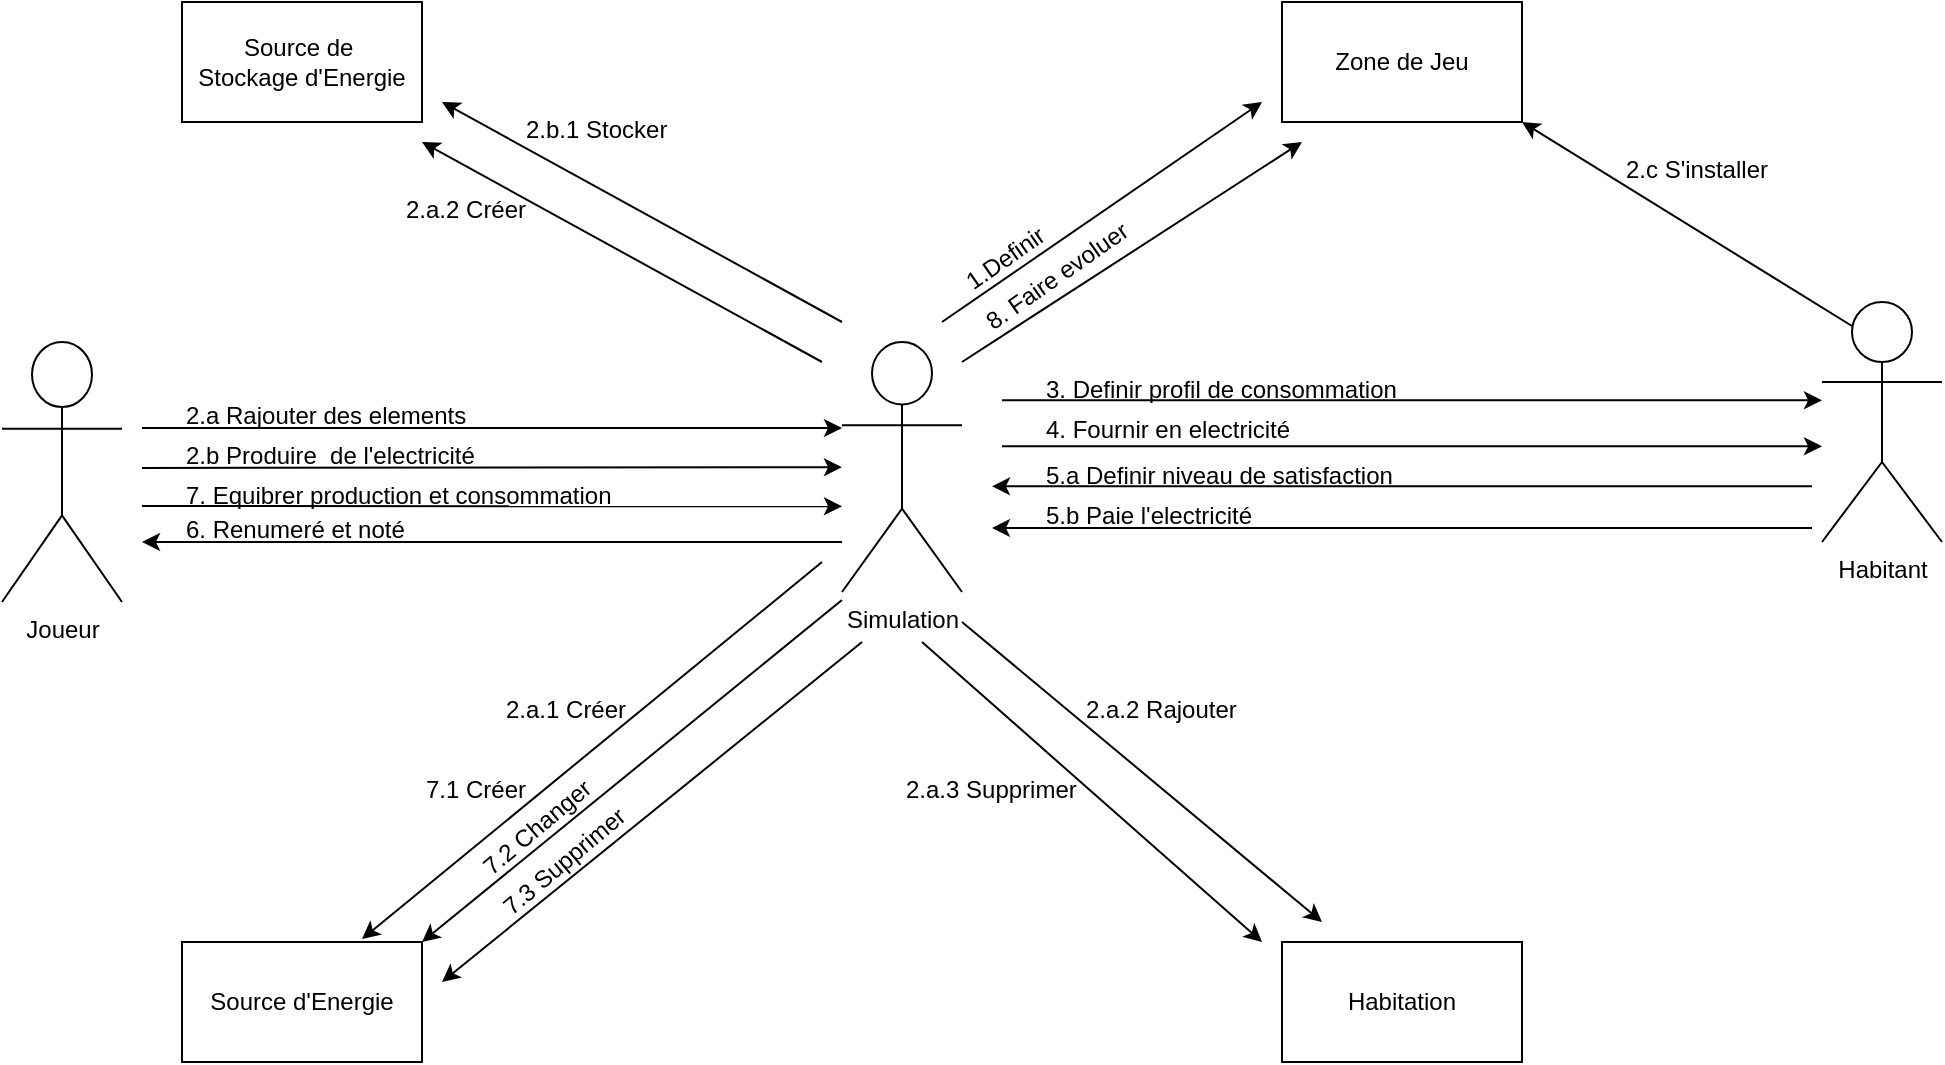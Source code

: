 <mxfile version="15.8.7" type="device"><diagram id="p8Zp1Tbf7m87xsti_sQ7" name="Page-1"><mxGraphModel dx="1703" dy="865" grid="1" gridSize="10" guides="1" tooltips="1" connect="1" arrows="1" fold="1" page="1" pageScale="1" pageWidth="1169" pageHeight="827" math="0" shadow="0"><root><mxCell id="0"/><mxCell id="1" parent="0"/><mxCell id="fZ5_dLMRZTtECib4AGWI-1" value="Simulation" style="shape=umlActor;verticalLabelPosition=bottom;verticalAlign=top;html=1;" vertex="1" parent="1"><mxGeometry x="510" y="320" width="60" height="125" as="geometry"/></mxCell><mxCell id="fZ5_dLMRZTtECib4AGWI-6" value="Joueur" style="shape=umlActor;verticalLabelPosition=bottom;verticalAlign=top;html=1;" vertex="1" parent="1"><mxGeometry x="90" y="320" width="60" height="130" as="geometry"/></mxCell><mxCell id="fZ5_dLMRZTtECib4AGWI-8" value="Source de&amp;nbsp;&lt;br&gt;Stockage&amp;nbsp;d'Energie" style="whiteSpace=wrap;html=1;" vertex="1" parent="1"><mxGeometry x="180" y="150" width="120" height="60" as="geometry"/></mxCell><mxCell id="qQ7A1sqCSXBWcDOGEIR6-1" value="Zone de Jeu" style="whiteSpace=wrap;html=1;" vertex="1" parent="1"><mxGeometry x="730" y="150" width="120" height="60" as="geometry"/></mxCell><mxCell id="qQ7A1sqCSXBWcDOGEIR6-2" value="Habitant" style="shape=umlActor;verticalLabelPosition=bottom;verticalAlign=top;html=1;" vertex="1" parent="1"><mxGeometry x="1000" y="300" width="60" height="120" as="geometry"/></mxCell><mxCell id="qQ7A1sqCSXBWcDOGEIR6-3" value="Source d'Energie" style="whiteSpace=wrap;html=1;" vertex="1" parent="1"><mxGeometry x="180" y="620" width="120" height="60" as="geometry"/></mxCell><mxCell id="qQ7A1sqCSXBWcDOGEIR6-4" value="Habitation" style="whiteSpace=wrap;html=1;" vertex="1" parent="1"><mxGeometry x="730" y="620" width="120" height="60" as="geometry"/></mxCell><mxCell id="qQ7A1sqCSXBWcDOGEIR6-5" value="" style="endArrow=classic;html=1;rounded=0;" edge="1" parent="1"><mxGeometry width="50" height="50" relative="1" as="geometry"><mxPoint x="560" y="310" as="sourcePoint"/><mxPoint x="720" y="200" as="targetPoint"/></mxGeometry></mxCell><mxCell id="qQ7A1sqCSXBWcDOGEIR6-6" value="&lt;font style=&quot;font-weight: normal ; font-size: 12px&quot;&gt;1.Definir&lt;/font&gt;" style="text;strokeColor=none;fillColor=none;html=1;fontSize=24;fontStyle=1;verticalAlign=middle;align=left;rotation=-35;" vertex="1" parent="1"><mxGeometry x="560" y="250" width="100" height="20" as="geometry"/></mxCell><mxCell id="qQ7A1sqCSXBWcDOGEIR6-7" value="" style="endArrow=classic;html=1;rounded=0;" edge="1" parent="1"><mxGeometry width="50" height="50" relative="1" as="geometry"><mxPoint x="160" y="363" as="sourcePoint"/><mxPoint x="510" y="363" as="targetPoint"/></mxGeometry></mxCell><mxCell id="qQ7A1sqCSXBWcDOGEIR6-8" value="&lt;font style=&quot;font-weight: normal ; font-size: 12px&quot;&gt;2.a Rajouter des elements&lt;/font&gt;" style="text;strokeColor=none;fillColor=none;html=1;fontSize=24;fontStyle=1;verticalAlign=middle;align=left;rotation=0;" vertex="1" parent="1"><mxGeometry x="180" y="343" width="100" height="20" as="geometry"/></mxCell><mxCell id="qQ7A1sqCSXBWcDOGEIR6-9" value="" style="endArrow=classic;html=1;rounded=0;" edge="1" parent="1"><mxGeometry width="50" height="50" relative="1" as="geometry"><mxPoint x="500" y="330" as="sourcePoint"/><mxPoint x="300" y="220" as="targetPoint"/></mxGeometry></mxCell><mxCell id="qQ7A1sqCSXBWcDOGEIR6-10" value="&lt;font style=&quot;font-weight: normal ; font-size: 12px&quot;&gt;2.a.2 Créer&lt;/font&gt;" style="text;strokeColor=none;fillColor=none;html=1;fontSize=24;fontStyle=1;verticalAlign=middle;align=left;rotation=0;" vertex="1" parent="1"><mxGeometry x="290" y="240" width="70" height="20" as="geometry"/></mxCell><mxCell id="qQ7A1sqCSXBWcDOGEIR6-11" value="" style="endArrow=classic;html=1;rounded=0;" edge="1" parent="1"><mxGeometry width="50" height="50" relative="1" as="geometry"><mxPoint x="500" y="430" as="sourcePoint"/><mxPoint x="270" y="618.5" as="targetPoint"/></mxGeometry></mxCell><mxCell id="qQ7A1sqCSXBWcDOGEIR6-12" value="&lt;font style=&quot;font-weight: normal ; font-size: 12px&quot;&gt;2.a.1 Créer&lt;/font&gt;" style="text;strokeColor=none;fillColor=none;html=1;fontSize=24;fontStyle=1;verticalAlign=middle;align=left;rotation=0;" vertex="1" parent="1"><mxGeometry x="340" y="490" width="70" height="20" as="geometry"/></mxCell><mxCell id="qQ7A1sqCSXBWcDOGEIR6-13" value="" style="endArrow=classic;html=1;rounded=0;" edge="1" parent="1"><mxGeometry width="50" height="50" relative="1" as="geometry"><mxPoint x="160" y="383" as="sourcePoint"/><mxPoint x="510" y="382.58" as="targetPoint"/></mxGeometry></mxCell><mxCell id="qQ7A1sqCSXBWcDOGEIR6-14" value="&lt;font style=&quot;font-weight: normal ; font-size: 12px&quot;&gt;2.b Produire&amp;nbsp; de l'electricité&lt;/font&gt;" style="text;strokeColor=none;fillColor=none;html=1;fontSize=24;fontStyle=1;verticalAlign=middle;align=left;rotation=0;" vertex="1" parent="1"><mxGeometry x="180" y="363" width="100" height="20" as="geometry"/></mxCell><mxCell id="qQ7A1sqCSXBWcDOGEIR6-15" value="&lt;font style=&quot;font-weight: normal ; font-size: 12px&quot;&gt;2.b.1 Stocker&amp;nbsp;&lt;/font&gt;" style="text;strokeColor=none;fillColor=none;html=1;fontSize=24;fontStyle=1;verticalAlign=middle;align=left;rotation=0;" vertex="1" parent="1"><mxGeometry x="350" y="200" width="70" height="20" as="geometry"/></mxCell><mxCell id="qQ7A1sqCSXBWcDOGEIR6-16" value="" style="endArrow=classic;html=1;rounded=0;" edge="1" parent="1"><mxGeometry width="50" height="50" relative="1" as="geometry"><mxPoint x="510" y="310" as="sourcePoint"/><mxPoint x="310" y="200" as="targetPoint"/></mxGeometry></mxCell><mxCell id="qQ7A1sqCSXBWcDOGEIR6-20" value="" style="endArrow=classic;html=1;rounded=0;entryX=1;entryY=1;entryDx=0;entryDy=0;exitX=0.25;exitY=0.1;exitDx=0;exitDy=0;exitPerimeter=0;" edge="1" parent="1" source="qQ7A1sqCSXBWcDOGEIR6-2" target="qQ7A1sqCSXBWcDOGEIR6-1"><mxGeometry width="50" height="50" relative="1" as="geometry"><mxPoint x="1010" y="320" as="sourcePoint"/><mxPoint x="840" y="250" as="targetPoint"/></mxGeometry></mxCell><mxCell id="qQ7A1sqCSXBWcDOGEIR6-21" value="&lt;font style=&quot;font-weight: normal ; font-size: 12px&quot;&gt;2.c S'installer&lt;/font&gt;" style="text;strokeColor=none;fillColor=none;html=1;fontSize=24;fontStyle=1;verticalAlign=middle;align=left;rotation=0;" vertex="1" parent="1"><mxGeometry x="900" y="220" width="70" height="20" as="geometry"/></mxCell><mxCell id="qQ7A1sqCSXBWcDOGEIR6-24" value="&lt;font style=&quot;font-weight: normal ; font-size: 12px&quot;&gt;3. Definir profil de consommation&lt;/font&gt;" style="text;strokeColor=none;fillColor=none;html=1;fontSize=24;fontStyle=1;verticalAlign=middle;align=left;rotation=0;" vertex="1" parent="1"><mxGeometry x="610" y="330" width="100" height="20" as="geometry"/></mxCell><mxCell id="qQ7A1sqCSXBWcDOGEIR6-29" value="" style="endArrow=classic;html=1;rounded=0;" edge="1" parent="1"><mxGeometry width="50" height="50" relative="1" as="geometry"><mxPoint x="590" y="372.17" as="sourcePoint"/><mxPoint x="1000" y="372.17" as="targetPoint"/></mxGeometry></mxCell><mxCell id="qQ7A1sqCSXBWcDOGEIR6-30" value="&lt;font style=&quot;font-weight: normal ; font-size: 12px&quot;&gt;4. Fournir en electricité&lt;/font&gt;" style="text;strokeColor=none;fillColor=none;html=1;fontSize=24;fontStyle=1;verticalAlign=middle;align=left;rotation=0;" vertex="1" parent="1"><mxGeometry x="610" y="350" width="100" height="20" as="geometry"/></mxCell><mxCell id="qQ7A1sqCSXBWcDOGEIR6-25" value="&lt;font style=&quot;font-weight: normal ; font-size: 12px&quot;&gt;5.a Definir niveau de satisfaction&lt;/font&gt;" style="text;strokeColor=none;fillColor=none;html=1;fontSize=24;fontStyle=1;verticalAlign=middle;align=left;rotation=0;" vertex="1" parent="1"><mxGeometry x="610" y="373" width="100" height="20" as="geometry"/></mxCell><mxCell id="qQ7A1sqCSXBWcDOGEIR6-36" value="" style="endArrow=classic;html=1;rounded=0;" edge="1" parent="1"><mxGeometry width="50" height="50" relative="1" as="geometry"><mxPoint x="995" y="413.0" as="sourcePoint"/><mxPoint x="585" y="413" as="targetPoint"/></mxGeometry></mxCell><mxCell id="qQ7A1sqCSXBWcDOGEIR6-37" value="&lt;span style=&quot;font-size: 12px ; font-weight: 400&quot;&gt;5.b Paie l'electricité&lt;/span&gt;" style="text;strokeColor=none;fillColor=none;html=1;fontSize=24;fontStyle=1;verticalAlign=middle;align=left;rotation=0;" vertex="1" parent="1"><mxGeometry x="610" y="393" width="100" height="20" as="geometry"/></mxCell><mxCell id="qQ7A1sqCSXBWcDOGEIR6-38" value="" style="endArrow=classic;html=1;rounded=0;" edge="1" parent="1"><mxGeometry width="50" height="50" relative="1" as="geometry"><mxPoint x="160" y="402" as="sourcePoint"/><mxPoint x="510" y="402.17" as="targetPoint"/></mxGeometry></mxCell><mxCell id="qQ7A1sqCSXBWcDOGEIR6-39" value="&lt;font style=&quot;font-weight: normal ; font-size: 12px&quot;&gt;7. Equibrer production et consommation&lt;/font&gt;" style="text;strokeColor=none;fillColor=none;html=1;fontSize=24;fontStyle=1;verticalAlign=middle;align=left;rotation=0;" vertex="1" parent="1"><mxGeometry x="180" y="383" width="100" height="20" as="geometry"/></mxCell><mxCell id="qQ7A1sqCSXBWcDOGEIR6-40" value="&lt;font style=&quot;font-weight: normal ; font-size: 12px&quot;&gt;7.1 Créer&lt;/font&gt;" style="text;strokeColor=none;fillColor=none;html=1;fontSize=24;fontStyle=1;verticalAlign=middle;align=left;rotation=0;" vertex="1" parent="1"><mxGeometry x="300" y="530" width="70" height="20" as="geometry"/></mxCell><mxCell id="qQ7A1sqCSXBWcDOGEIR6-41" value="" style="endArrow=classic;html=1;rounded=0;" edge="1" parent="1"><mxGeometry width="50" height="50" relative="1" as="geometry"><mxPoint x="510" y="449" as="sourcePoint"/><mxPoint x="300" y="620" as="targetPoint"/></mxGeometry></mxCell><mxCell id="qQ7A1sqCSXBWcDOGEIR6-42" value="" style="endArrow=classic;html=1;rounded=0;" edge="1" parent="1"><mxGeometry width="50" height="50" relative="1" as="geometry"><mxPoint x="520" y="470" as="sourcePoint"/><mxPoint x="310" y="640" as="targetPoint"/></mxGeometry></mxCell><mxCell id="qQ7A1sqCSXBWcDOGEIR6-44" value="&lt;font style=&quot;font-weight: normal ; font-size: 12px&quot;&gt;7.2 Changer&lt;/font&gt;" style="text;strokeColor=none;fillColor=none;html=1;fontSize=24;fontStyle=1;verticalAlign=middle;align=left;rotation=-40;" vertex="1" parent="1"><mxGeometry x="320" y="550" width="70" height="20" as="geometry"/></mxCell><mxCell id="qQ7A1sqCSXBWcDOGEIR6-45" value="&lt;font style=&quot;font-weight: normal ; font-size: 12px&quot;&gt;7.3 Supprimer&lt;/font&gt;" style="text;strokeColor=none;fillColor=none;html=1;fontSize=24;fontStyle=1;verticalAlign=middle;align=left;rotation=-40;" vertex="1" parent="1"><mxGeometry x="330" y="570" width="70" height="20" as="geometry"/></mxCell><mxCell id="qQ7A1sqCSXBWcDOGEIR6-46" value="" style="endArrow=classic;html=1;rounded=0;" edge="1" parent="1"><mxGeometry width="50" height="50" relative="1" as="geometry"><mxPoint x="550" y="470" as="sourcePoint"/><mxPoint x="720" y="620" as="targetPoint"/></mxGeometry></mxCell><mxCell id="qQ7A1sqCSXBWcDOGEIR6-48" value="&lt;font style=&quot;font-weight: normal ; font-size: 12px&quot;&gt;2.a.2 Rajouter&lt;/font&gt;" style="text;strokeColor=none;fillColor=none;html=1;fontSize=24;fontStyle=1;verticalAlign=middle;align=left;rotation=0;" vertex="1" parent="1"><mxGeometry x="630" y="490" width="100" height="20" as="geometry"/></mxCell><mxCell id="qQ7A1sqCSXBWcDOGEIR6-49" value="&lt;font style=&quot;font-weight: normal ; font-size: 12px&quot;&gt;2.a.3&amp;nbsp;Supprimer&lt;/font&gt;" style="text;strokeColor=none;fillColor=none;html=1;fontSize=24;fontStyle=1;verticalAlign=middle;align=left;rotation=0;" vertex="1" parent="1"><mxGeometry x="540" y="530" width="90" height="20" as="geometry"/></mxCell><mxCell id="qQ7A1sqCSXBWcDOGEIR6-53" value="" style="endArrow=classic;html=1;rounded=0;" edge="1" parent="1"><mxGeometry width="50" height="50" relative="1" as="geometry"><mxPoint x="570" y="330" as="sourcePoint"/><mxPoint x="740" y="220" as="targetPoint"/></mxGeometry></mxCell><mxCell id="qQ7A1sqCSXBWcDOGEIR6-54" value="&lt;font style=&quot;font-weight: normal ; font-size: 12px&quot;&gt;8. Faire evoluer&lt;/font&gt;" style="text;strokeColor=none;fillColor=none;html=1;fontSize=24;fontStyle=1;verticalAlign=middle;align=left;rotation=-35;" vertex="1" parent="1"><mxGeometry x="570" y="270" width="100" height="20" as="geometry"/></mxCell><mxCell id="qQ7A1sqCSXBWcDOGEIR6-56" value="" style="endArrow=classic;html=1;rounded=0;" edge="1" parent="1"><mxGeometry width="50" height="50" relative="1" as="geometry"><mxPoint x="510" y="420" as="sourcePoint"/><mxPoint x="160" y="420" as="targetPoint"/></mxGeometry></mxCell><mxCell id="qQ7A1sqCSXBWcDOGEIR6-58" value="" style="endArrow=classic;html=1;rounded=0;" edge="1" parent="1"><mxGeometry width="50" height="50" relative="1" as="geometry"><mxPoint x="995" y="392.17" as="sourcePoint"/><mxPoint x="585" y="392.17" as="targetPoint"/></mxGeometry></mxCell><mxCell id="qQ7A1sqCSXBWcDOGEIR6-59" value="&lt;span style=&quot;font-size: 12px ; font-weight: 400&quot;&gt;6. Renumeré et noté&lt;/span&gt;" style="text;strokeColor=none;fillColor=none;html=1;fontSize=24;fontStyle=1;verticalAlign=middle;align=left;rotation=0;" vertex="1" parent="1"><mxGeometry x="180" y="400" width="100" height="20" as="geometry"/></mxCell><mxCell id="qQ7A1sqCSXBWcDOGEIR6-60" value="" style="endArrow=classic;html=1;rounded=0;" edge="1" parent="1"><mxGeometry width="50" height="50" relative="1" as="geometry"><mxPoint x="590" y="349.17" as="sourcePoint"/><mxPoint x="1000" y="349.17" as="targetPoint"/></mxGeometry></mxCell><mxCell id="qQ7A1sqCSXBWcDOGEIR6-62" value="" style="endArrow=classic;html=1;rounded=0;" edge="1" parent="1"><mxGeometry width="50" height="50" relative="1" as="geometry"><mxPoint x="570" y="460" as="sourcePoint"/><mxPoint x="750" y="610" as="targetPoint"/></mxGeometry></mxCell></root></mxGraphModel></diagram></mxfile>